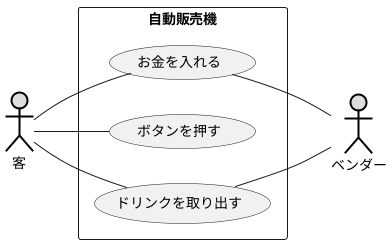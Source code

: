 @startuml 演習6-4-2
left to right direction
actor 客 #DDDDDD;line:black;line.bold;
actor ベンダー #DDDDDD;line:black;line.bold;
rectangle 自動販売機 {
usecase お金を入れる
usecase ボタンを押す
usecase ドリンクを取り出す
}
客 -- お金を入れる
客 -- ボタンを押す
客 -- ドリンクを取り出す
お金を入れる -- ベンダー
ドリンクを取り出す -- ベンダー
@enduml